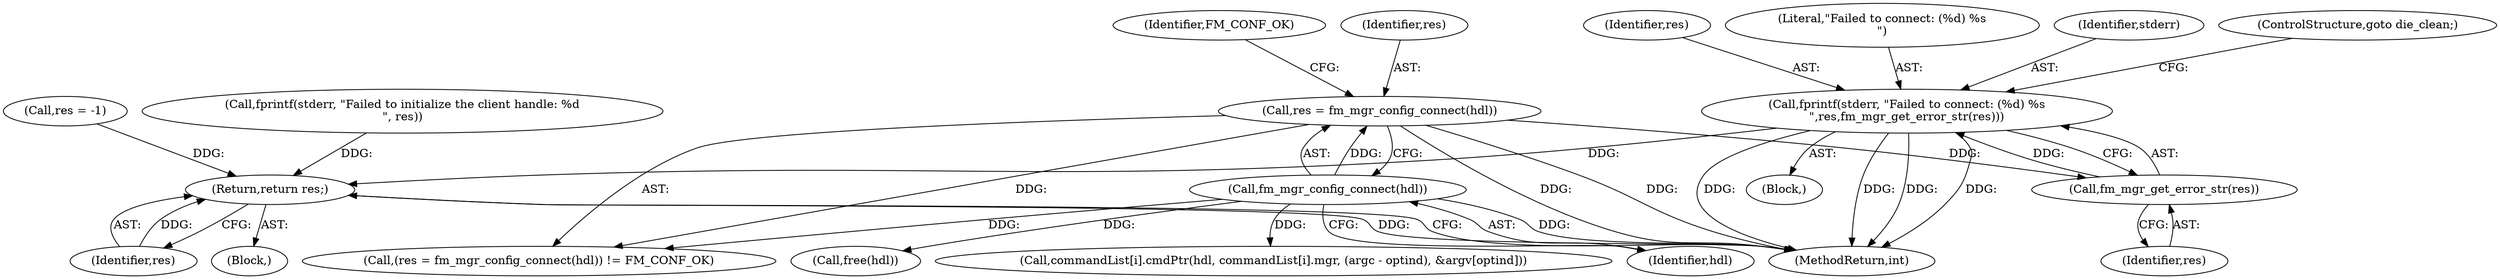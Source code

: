 digraph "0_opa-ff_c5759e7b76f5bf844be6c6641cc1b356bbc83869@API" {
"1000221" [label="(Call,fprintf(stderr, \"Failed to connect: (%d) %s\n\",res,fm_mgr_get_error_str(res)))"];
"1000225" [label="(Call,fm_mgr_get_error_str(res))"];
"1000215" [label="(Call,res = fm_mgr_config_connect(hdl))"];
"1000217" [label="(Call,fm_mgr_config_connect(hdl))"];
"1000281" [label="(Return,return res;)"];
"1000222" [label="(Identifier,stderr)"];
"1000219" [label="(Identifier,FM_CONF_OK)"];
"1000272" [label="(Call,res = -1)"];
"1000221" [label="(Call,fprintf(stderr, \"Failed to connect: (%d) %s\n\",res,fm_mgr_get_error_str(res)))"];
"1000208" [label="(Call,fprintf(stderr, \"Failed to initialize the client handle: %d\n\", res))"];
"1000220" [label="(Block,)"];
"1000218" [label="(Identifier,hdl)"];
"1000214" [label="(Call,(res = fm_mgr_config_connect(hdl)) != FM_CONF_OK)"];
"1000217" [label="(Call,fm_mgr_config_connect(hdl))"];
"1000279" [label="(Call,free(hdl))"];
"1000227" [label="(ControlStructure,goto die_clean;)"];
"1000282" [label="(Identifier,res)"];
"1000216" [label="(Identifier,res)"];
"1000283" [label="(MethodReturn,int)"];
"1000224" [label="(Identifier,res)"];
"1000215" [label="(Call,res = fm_mgr_config_connect(hdl))"];
"1000223" [label="(Literal,\"Failed to connect: (%d) %s\n\")"];
"1000225" [label="(Call,fm_mgr_get_error_str(res))"];
"1000250" [label="(Call,commandList[i].cmdPtr(hdl, commandList[i].mgr, (argc - optind), &argv[optind]))"];
"1000281" [label="(Return,return res;)"];
"1000104" [label="(Block,)"];
"1000226" [label="(Identifier,res)"];
"1000221" -> "1000220"  [label="AST: "];
"1000221" -> "1000225"  [label="CFG: "];
"1000222" -> "1000221"  [label="AST: "];
"1000223" -> "1000221"  [label="AST: "];
"1000224" -> "1000221"  [label="AST: "];
"1000225" -> "1000221"  [label="AST: "];
"1000227" -> "1000221"  [label="CFG: "];
"1000221" -> "1000283"  [label="DDG: "];
"1000221" -> "1000283"  [label="DDG: "];
"1000221" -> "1000283"  [label="DDG: "];
"1000221" -> "1000283"  [label="DDG: "];
"1000225" -> "1000221"  [label="DDG: "];
"1000221" -> "1000281"  [label="DDG: "];
"1000225" -> "1000226"  [label="CFG: "];
"1000226" -> "1000225"  [label="AST: "];
"1000215" -> "1000225"  [label="DDG: "];
"1000215" -> "1000214"  [label="AST: "];
"1000215" -> "1000217"  [label="CFG: "];
"1000216" -> "1000215"  [label="AST: "];
"1000217" -> "1000215"  [label="AST: "];
"1000219" -> "1000215"  [label="CFG: "];
"1000215" -> "1000283"  [label="DDG: "];
"1000215" -> "1000283"  [label="DDG: "];
"1000215" -> "1000214"  [label="DDG: "];
"1000217" -> "1000215"  [label="DDG: "];
"1000217" -> "1000218"  [label="CFG: "];
"1000218" -> "1000217"  [label="AST: "];
"1000217" -> "1000283"  [label="DDG: "];
"1000217" -> "1000214"  [label="DDG: "];
"1000217" -> "1000250"  [label="DDG: "];
"1000217" -> "1000279"  [label="DDG: "];
"1000281" -> "1000104"  [label="AST: "];
"1000281" -> "1000282"  [label="CFG: "];
"1000282" -> "1000281"  [label="AST: "];
"1000283" -> "1000281"  [label="CFG: "];
"1000281" -> "1000283"  [label="DDG: "];
"1000282" -> "1000281"  [label="DDG: "];
"1000272" -> "1000281"  [label="DDG: "];
"1000208" -> "1000281"  [label="DDG: "];
}
